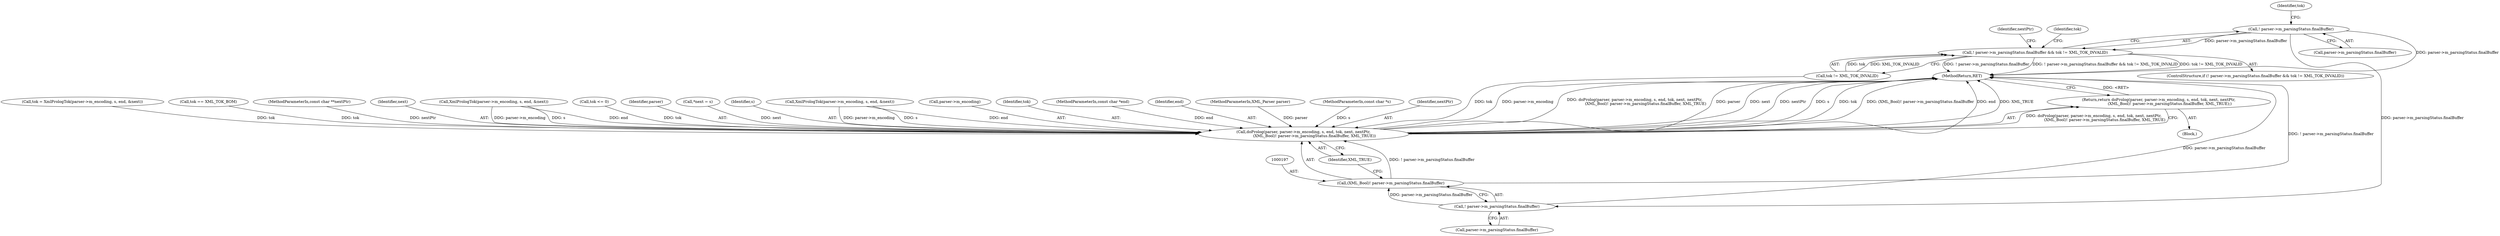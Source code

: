 digraph "0_libexpat_c20b758c332d9a13afbbb276d30db1d183a85d43_0@API" {
"1000130" [label="(Call,! parser->m_parsingStatus.finalBuffer)"];
"1000129" [label="(Call,! parser->m_parsingStatus.finalBuffer && tok != XML_TOK_INVALID)"];
"1000198" [label="(Call,! parser->m_parsingStatus.finalBuffer)"];
"1000196" [label="(Call,(XML_Bool)! parser->m_parsingStatus.finalBuffer)"];
"1000186" [label="(Call,doProlog(parser, parser->m_encoding, s, end, tok, next, nextPtr,\n                  (XML_Bool)! parser->m_parsingStatus.finalBuffer, XML_TRUE))"];
"1000185" [label="(Return,return doProlog(parser, parser->m_encoding, s, end, tok, next, nextPtr,\n                  (XML_Bool)! parser->m_parsingStatus.finalBuffer, XML_TRUE);)"];
"1000199" [label="(Call,parser->m_parsingStatus.finalBuffer)"];
"1000128" [label="(ControlStructure,if (! parser->m_parsingStatus.finalBuffer && tok != XML_TOK_INVALID))"];
"1000137" [label="(Identifier,tok)"];
"1000170" [label="(Call,tok = XmlPrologTok(parser->m_encoding, s, end, &next))"];
"1000142" [label="(Identifier,nextPtr)"];
"1000107" [label="(Block,)"];
"1000163" [label="(Call,tok == XML_TOK_BOM)"];
"1000147" [label="(Identifier,tok)"];
"1000106" [label="(MethodParameterIn,const char **nextPtr)"];
"1000194" [label="(Identifier,next)"];
"1000172" [label="(Call,XmlPrologTok(parser->m_encoding, s, end, &next))"];
"1000130" [label="(Call,! parser->m_parsingStatus.finalBuffer)"];
"1000124" [label="(Call,tok <= 0)"];
"1000131" [label="(Call,parser->m_parsingStatus.finalBuffer)"];
"1000187" [label="(Identifier,parser)"];
"1000109" [label="(Call,*next = s)"];
"1000191" [label="(Identifier,s)"];
"1000196" [label="(Call,(XML_Bool)! parser->m_parsingStatus.finalBuffer)"];
"1000115" [label="(Call,XmlPrologTok(parser->m_encoding, s, end, &next))"];
"1000204" [label="(Identifier,XML_TRUE)"];
"1000188" [label="(Call,parser->m_encoding)"];
"1000193" [label="(Identifier,tok)"];
"1000105" [label="(MethodParameterIn,const char *end)"];
"1000136" [label="(Call,tok != XML_TOK_INVALID)"];
"1000192" [label="(Identifier,end)"];
"1000129" [label="(Call,! parser->m_parsingStatus.finalBuffer && tok != XML_TOK_INVALID)"];
"1000103" [label="(MethodParameterIn,XML_Parser parser)"];
"1000104" [label="(MethodParameterIn,const char *s)"];
"1000205" [label="(MethodReturn,RET)"];
"1000195" [label="(Identifier,nextPtr)"];
"1000185" [label="(Return,return doProlog(parser, parser->m_encoding, s, end, tok, next, nextPtr,\n                  (XML_Bool)! parser->m_parsingStatus.finalBuffer, XML_TRUE);)"];
"1000198" [label="(Call,! parser->m_parsingStatus.finalBuffer)"];
"1000186" [label="(Call,doProlog(parser, parser->m_encoding, s, end, tok, next, nextPtr,\n                  (XML_Bool)! parser->m_parsingStatus.finalBuffer, XML_TRUE))"];
"1000130" -> "1000129"  [label="AST: "];
"1000130" -> "1000131"  [label="CFG: "];
"1000131" -> "1000130"  [label="AST: "];
"1000137" -> "1000130"  [label="CFG: "];
"1000129" -> "1000130"  [label="CFG: "];
"1000130" -> "1000205"  [label="DDG: parser->m_parsingStatus.finalBuffer"];
"1000130" -> "1000129"  [label="DDG: parser->m_parsingStatus.finalBuffer"];
"1000130" -> "1000198"  [label="DDG: parser->m_parsingStatus.finalBuffer"];
"1000129" -> "1000128"  [label="AST: "];
"1000129" -> "1000136"  [label="CFG: "];
"1000136" -> "1000129"  [label="AST: "];
"1000142" -> "1000129"  [label="CFG: "];
"1000147" -> "1000129"  [label="CFG: "];
"1000129" -> "1000205"  [label="DDG: ! parser->m_parsingStatus.finalBuffer"];
"1000129" -> "1000205"  [label="DDG: ! parser->m_parsingStatus.finalBuffer && tok != XML_TOK_INVALID"];
"1000129" -> "1000205"  [label="DDG: tok != XML_TOK_INVALID"];
"1000136" -> "1000129"  [label="DDG: tok"];
"1000136" -> "1000129"  [label="DDG: XML_TOK_INVALID"];
"1000198" -> "1000196"  [label="AST: "];
"1000198" -> "1000199"  [label="CFG: "];
"1000199" -> "1000198"  [label="AST: "];
"1000196" -> "1000198"  [label="CFG: "];
"1000198" -> "1000205"  [label="DDG: parser->m_parsingStatus.finalBuffer"];
"1000198" -> "1000196"  [label="DDG: parser->m_parsingStatus.finalBuffer"];
"1000196" -> "1000186"  [label="AST: "];
"1000197" -> "1000196"  [label="AST: "];
"1000204" -> "1000196"  [label="CFG: "];
"1000196" -> "1000205"  [label="DDG: ! parser->m_parsingStatus.finalBuffer"];
"1000196" -> "1000186"  [label="DDG: ! parser->m_parsingStatus.finalBuffer"];
"1000186" -> "1000185"  [label="AST: "];
"1000186" -> "1000204"  [label="CFG: "];
"1000187" -> "1000186"  [label="AST: "];
"1000188" -> "1000186"  [label="AST: "];
"1000191" -> "1000186"  [label="AST: "];
"1000192" -> "1000186"  [label="AST: "];
"1000193" -> "1000186"  [label="AST: "];
"1000194" -> "1000186"  [label="AST: "];
"1000195" -> "1000186"  [label="AST: "];
"1000204" -> "1000186"  [label="AST: "];
"1000185" -> "1000186"  [label="CFG: "];
"1000186" -> "1000205"  [label="DDG: parser->m_encoding"];
"1000186" -> "1000205"  [label="DDG: doProlog(parser, parser->m_encoding, s, end, tok, next, nextPtr,\n                  (XML_Bool)! parser->m_parsingStatus.finalBuffer, XML_TRUE)"];
"1000186" -> "1000205"  [label="DDG: parser"];
"1000186" -> "1000205"  [label="DDG: next"];
"1000186" -> "1000205"  [label="DDG: nextPtr"];
"1000186" -> "1000205"  [label="DDG: s"];
"1000186" -> "1000205"  [label="DDG: tok"];
"1000186" -> "1000205"  [label="DDG: (XML_Bool)! parser->m_parsingStatus.finalBuffer"];
"1000186" -> "1000205"  [label="DDG: end"];
"1000186" -> "1000205"  [label="DDG: XML_TRUE"];
"1000186" -> "1000185"  [label="DDG: doProlog(parser, parser->m_encoding, s, end, tok, next, nextPtr,\n                  (XML_Bool)! parser->m_parsingStatus.finalBuffer, XML_TRUE)"];
"1000103" -> "1000186"  [label="DDG: parser"];
"1000172" -> "1000186"  [label="DDG: parser->m_encoding"];
"1000172" -> "1000186"  [label="DDG: s"];
"1000172" -> "1000186"  [label="DDG: end"];
"1000115" -> "1000186"  [label="DDG: parser->m_encoding"];
"1000115" -> "1000186"  [label="DDG: s"];
"1000115" -> "1000186"  [label="DDG: end"];
"1000104" -> "1000186"  [label="DDG: s"];
"1000105" -> "1000186"  [label="DDG: end"];
"1000163" -> "1000186"  [label="DDG: tok"];
"1000124" -> "1000186"  [label="DDG: tok"];
"1000170" -> "1000186"  [label="DDG: tok"];
"1000136" -> "1000186"  [label="DDG: tok"];
"1000109" -> "1000186"  [label="DDG: next"];
"1000106" -> "1000186"  [label="DDG: nextPtr"];
"1000185" -> "1000107"  [label="AST: "];
"1000205" -> "1000185"  [label="CFG: "];
"1000185" -> "1000205"  [label="DDG: <RET>"];
}
